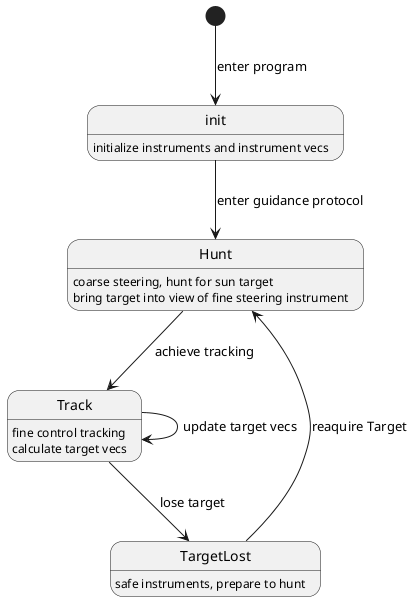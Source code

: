 @startuml SpectraSolisGuidance

init : initialize instruments and instrument vecs

Hunt : coarse steering, hunt for sun target
Hunt : bring target into view of fine steering instrument

Track : fine control tracking
Track : calculate target vecs

TargetLost : safe instruments, prepare to hunt

[*] --> init : enter program

init --> Hunt : enter guidance protocol

Hunt --> Track : achieve tracking

Track --> Track : update target vecs

Track --> TargetLost : lose target

TargetLost --> Hunt : reaquire Target

@enduml
